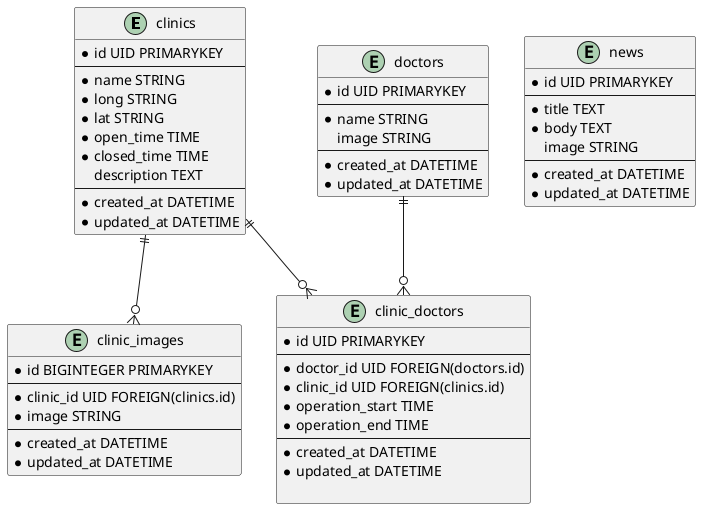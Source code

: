 @startuml

entity clinics {
    * id UID PRIMARYKEY
    --
    * name STRING
    * long STRING
    * lat STRING
    * open_time TIME
    * closed_time TIME
    description TEXT
    --
    * created_at DATETIME
    * updated_at DATETIME
}

entity clinic_images {
    * id BIGINTEGER PRIMARYKEY
    --
    * clinic_id UID FOREIGN(clinics.id)
    * image STRING
    --
    * created_at DATETIME
    * updated_at DATETIME
}

entity clinic_doctors {
    * id UID PRIMARYKEY
    --
    * doctor_id UID FOREIGN(doctors.id)
    * clinic_id UID FOREIGN(clinics.id)
    * operation_start TIME
    * operation_end TIME
    --
    * created_at DATETIME
    * updated_at DATETIME

}

entity doctors {
    * id UID PRIMARYKEY
    --
    * name STRING
    ' * specialist STRING
    image STRING
    --
    * created_at DATETIME
    * updated_at DATETIME
}

entity news {
    * id UID PRIMARYKEY
    --
    * title TEXT
    * body TEXT
    image STRING
    --
    * created_at DATETIME
    * updated_at DATETIME
}

clinics ||--o{ clinic_images

clinics ||--o{ clinic_doctors
doctors ||--o{ clinic_doctors


@enduml